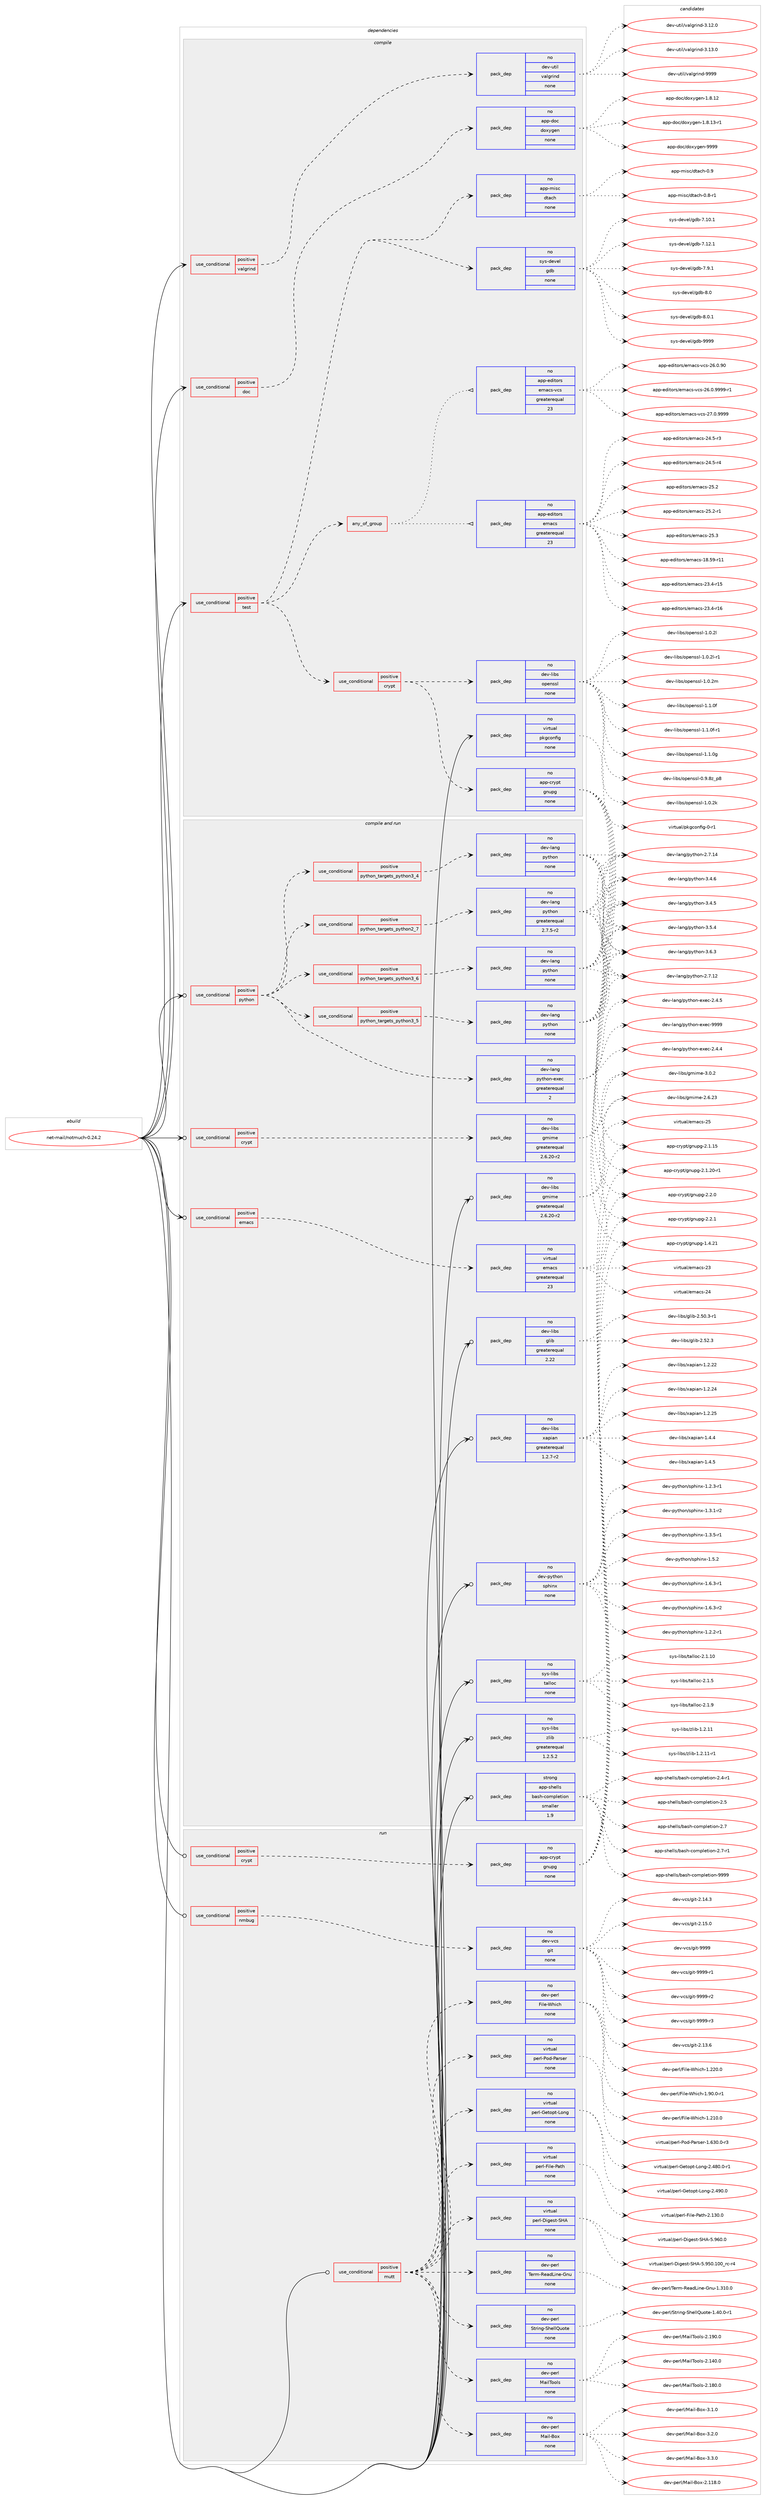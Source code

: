 digraph prolog {

# *************
# Graph options
# *************

newrank=true;
concentrate=true;
compound=true;
graph [rankdir=LR,fontname=Helvetica,fontsize=10,ranksep=1.5];#, ranksep=2.5, nodesep=0.2];
edge  [arrowhead=vee];
node  [fontname=Helvetica,fontsize=10];

# **********
# The ebuild
# **********

subgraph cluster_leftcol {
color=gray;
rank=same;
label=<<i>ebuild</i>>;
id [label="net-mail/notmuch-0.24.2", color=red, width=4, href="../net-mail/notmuch-0.24.2.svg"];
}

# ****************
# The dependencies
# ****************

subgraph cluster_midcol {
color=gray;
label=<<i>dependencies</i>>;
subgraph cluster_compile {
fillcolor="#eeeeee";
style=filled;
label=<<i>compile</i>>;
subgraph cond104519 {
dependency422125 [label=<<TABLE BORDER="0" CELLBORDER="1" CELLSPACING="0" CELLPADDING="4"><TR><TD ROWSPAN="3" CELLPADDING="10">use_conditional</TD></TR><TR><TD>positive</TD></TR><TR><TD>doc</TD></TR></TABLE>>, shape=none, color=red];
subgraph pack310489 {
dependency422126 [label=<<TABLE BORDER="0" CELLBORDER="1" CELLSPACING="0" CELLPADDING="4" WIDTH="220"><TR><TD ROWSPAN="6" CELLPADDING="30">pack_dep</TD></TR><TR><TD WIDTH="110">no</TD></TR><TR><TD>app-doc</TD></TR><TR><TD>doxygen</TD></TR><TR><TD>none</TD></TR><TR><TD></TD></TR></TABLE>>, shape=none, color=blue];
}
dependency422125:e -> dependency422126:w [weight=20,style="dashed",arrowhead="vee"];
}
id:e -> dependency422125:w [weight=20,style="solid",arrowhead="vee"];
subgraph cond104520 {
dependency422127 [label=<<TABLE BORDER="0" CELLBORDER="1" CELLSPACING="0" CELLPADDING="4"><TR><TD ROWSPAN="3" CELLPADDING="10">use_conditional</TD></TR><TR><TD>positive</TD></TR><TR><TD>test</TD></TR></TABLE>>, shape=none, color=red];
subgraph pack310490 {
dependency422128 [label=<<TABLE BORDER="0" CELLBORDER="1" CELLSPACING="0" CELLPADDING="4" WIDTH="220"><TR><TD ROWSPAN="6" CELLPADDING="30">pack_dep</TD></TR><TR><TD WIDTH="110">no</TD></TR><TR><TD>app-misc</TD></TR><TR><TD>dtach</TD></TR><TR><TD>none</TD></TR><TR><TD></TD></TR></TABLE>>, shape=none, color=blue];
}
dependency422127:e -> dependency422128:w [weight=20,style="dashed",arrowhead="vee"];
subgraph any6925 {
dependency422129 [label=<<TABLE BORDER="0" CELLBORDER="1" CELLSPACING="0" CELLPADDING="4"><TR><TD CELLPADDING="10">any_of_group</TD></TR></TABLE>>, shape=none, color=red];subgraph pack310491 {
dependency422130 [label=<<TABLE BORDER="0" CELLBORDER="1" CELLSPACING="0" CELLPADDING="4" WIDTH="220"><TR><TD ROWSPAN="6" CELLPADDING="30">pack_dep</TD></TR><TR><TD WIDTH="110">no</TD></TR><TR><TD>app-editors</TD></TR><TR><TD>emacs</TD></TR><TR><TD>greaterequal</TD></TR><TR><TD>23</TD></TR></TABLE>>, shape=none, color=blue];
}
dependency422129:e -> dependency422130:w [weight=20,style="dotted",arrowhead="oinv"];
subgraph pack310492 {
dependency422131 [label=<<TABLE BORDER="0" CELLBORDER="1" CELLSPACING="0" CELLPADDING="4" WIDTH="220"><TR><TD ROWSPAN="6" CELLPADDING="30">pack_dep</TD></TR><TR><TD WIDTH="110">no</TD></TR><TR><TD>app-editors</TD></TR><TR><TD>emacs-vcs</TD></TR><TR><TD>greaterequal</TD></TR><TR><TD>23</TD></TR></TABLE>>, shape=none, color=blue];
}
dependency422129:e -> dependency422131:w [weight=20,style="dotted",arrowhead="oinv"];
}
dependency422127:e -> dependency422129:w [weight=20,style="dashed",arrowhead="vee"];
subgraph pack310493 {
dependency422132 [label=<<TABLE BORDER="0" CELLBORDER="1" CELLSPACING="0" CELLPADDING="4" WIDTH="220"><TR><TD ROWSPAN="6" CELLPADDING="30">pack_dep</TD></TR><TR><TD WIDTH="110">no</TD></TR><TR><TD>sys-devel</TD></TR><TR><TD>gdb</TD></TR><TR><TD>none</TD></TR><TR><TD></TD></TR></TABLE>>, shape=none, color=blue];
}
dependency422127:e -> dependency422132:w [weight=20,style="dashed",arrowhead="vee"];
subgraph cond104521 {
dependency422133 [label=<<TABLE BORDER="0" CELLBORDER="1" CELLSPACING="0" CELLPADDING="4"><TR><TD ROWSPAN="3" CELLPADDING="10">use_conditional</TD></TR><TR><TD>positive</TD></TR><TR><TD>crypt</TD></TR></TABLE>>, shape=none, color=red];
subgraph pack310494 {
dependency422134 [label=<<TABLE BORDER="0" CELLBORDER="1" CELLSPACING="0" CELLPADDING="4" WIDTH="220"><TR><TD ROWSPAN="6" CELLPADDING="30">pack_dep</TD></TR><TR><TD WIDTH="110">no</TD></TR><TR><TD>app-crypt</TD></TR><TR><TD>gnupg</TD></TR><TR><TD>none</TD></TR><TR><TD></TD></TR></TABLE>>, shape=none, color=blue];
}
dependency422133:e -> dependency422134:w [weight=20,style="dashed",arrowhead="vee"];
subgraph pack310495 {
dependency422135 [label=<<TABLE BORDER="0" CELLBORDER="1" CELLSPACING="0" CELLPADDING="4" WIDTH="220"><TR><TD ROWSPAN="6" CELLPADDING="30">pack_dep</TD></TR><TR><TD WIDTH="110">no</TD></TR><TR><TD>dev-libs</TD></TR><TR><TD>openssl</TD></TR><TR><TD>none</TD></TR><TR><TD></TD></TR></TABLE>>, shape=none, color=blue];
}
dependency422133:e -> dependency422135:w [weight=20,style="dashed",arrowhead="vee"];
}
dependency422127:e -> dependency422133:w [weight=20,style="dashed",arrowhead="vee"];
}
id:e -> dependency422127:w [weight=20,style="solid",arrowhead="vee"];
subgraph cond104522 {
dependency422136 [label=<<TABLE BORDER="0" CELLBORDER="1" CELLSPACING="0" CELLPADDING="4"><TR><TD ROWSPAN="3" CELLPADDING="10">use_conditional</TD></TR><TR><TD>positive</TD></TR><TR><TD>valgrind</TD></TR></TABLE>>, shape=none, color=red];
subgraph pack310496 {
dependency422137 [label=<<TABLE BORDER="0" CELLBORDER="1" CELLSPACING="0" CELLPADDING="4" WIDTH="220"><TR><TD ROWSPAN="6" CELLPADDING="30">pack_dep</TD></TR><TR><TD WIDTH="110">no</TD></TR><TR><TD>dev-util</TD></TR><TR><TD>valgrind</TD></TR><TR><TD>none</TD></TR><TR><TD></TD></TR></TABLE>>, shape=none, color=blue];
}
dependency422136:e -> dependency422137:w [weight=20,style="dashed",arrowhead="vee"];
}
id:e -> dependency422136:w [weight=20,style="solid",arrowhead="vee"];
subgraph pack310497 {
dependency422138 [label=<<TABLE BORDER="0" CELLBORDER="1" CELLSPACING="0" CELLPADDING="4" WIDTH="220"><TR><TD ROWSPAN="6" CELLPADDING="30">pack_dep</TD></TR><TR><TD WIDTH="110">no</TD></TR><TR><TD>virtual</TD></TR><TR><TD>pkgconfig</TD></TR><TR><TD>none</TD></TR><TR><TD></TD></TR></TABLE>>, shape=none, color=blue];
}
id:e -> dependency422138:w [weight=20,style="solid",arrowhead="vee"];
}
subgraph cluster_compileandrun {
fillcolor="#eeeeee";
style=filled;
label=<<i>compile and run</i>>;
subgraph cond104523 {
dependency422139 [label=<<TABLE BORDER="0" CELLBORDER="1" CELLSPACING="0" CELLPADDING="4"><TR><TD ROWSPAN="3" CELLPADDING="10">use_conditional</TD></TR><TR><TD>positive</TD></TR><TR><TD>crypt</TD></TR></TABLE>>, shape=none, color=red];
subgraph pack310498 {
dependency422140 [label=<<TABLE BORDER="0" CELLBORDER="1" CELLSPACING="0" CELLPADDING="4" WIDTH="220"><TR><TD ROWSPAN="6" CELLPADDING="30">pack_dep</TD></TR><TR><TD WIDTH="110">no</TD></TR><TR><TD>dev-libs</TD></TR><TR><TD>gmime</TD></TR><TR><TD>greaterequal</TD></TR><TR><TD>2.6.20-r2</TD></TR></TABLE>>, shape=none, color=blue];
}
dependency422139:e -> dependency422140:w [weight=20,style="dashed",arrowhead="vee"];
}
id:e -> dependency422139:w [weight=20,style="solid",arrowhead="odotvee"];
subgraph cond104524 {
dependency422141 [label=<<TABLE BORDER="0" CELLBORDER="1" CELLSPACING="0" CELLPADDING="4"><TR><TD ROWSPAN="3" CELLPADDING="10">use_conditional</TD></TR><TR><TD>positive</TD></TR><TR><TD>emacs</TD></TR></TABLE>>, shape=none, color=red];
subgraph pack310499 {
dependency422142 [label=<<TABLE BORDER="0" CELLBORDER="1" CELLSPACING="0" CELLPADDING="4" WIDTH="220"><TR><TD ROWSPAN="6" CELLPADDING="30">pack_dep</TD></TR><TR><TD WIDTH="110">no</TD></TR><TR><TD>virtual</TD></TR><TR><TD>emacs</TD></TR><TR><TD>greaterequal</TD></TR><TR><TD>23</TD></TR></TABLE>>, shape=none, color=blue];
}
dependency422141:e -> dependency422142:w [weight=20,style="dashed",arrowhead="vee"];
}
id:e -> dependency422141:w [weight=20,style="solid",arrowhead="odotvee"];
subgraph cond104525 {
dependency422143 [label=<<TABLE BORDER="0" CELLBORDER="1" CELLSPACING="0" CELLPADDING="4"><TR><TD ROWSPAN="3" CELLPADDING="10">use_conditional</TD></TR><TR><TD>positive</TD></TR><TR><TD>python</TD></TR></TABLE>>, shape=none, color=red];
subgraph cond104526 {
dependency422144 [label=<<TABLE BORDER="0" CELLBORDER="1" CELLSPACING="0" CELLPADDING="4"><TR><TD ROWSPAN="3" CELLPADDING="10">use_conditional</TD></TR><TR><TD>positive</TD></TR><TR><TD>python_targets_python2_7</TD></TR></TABLE>>, shape=none, color=red];
subgraph pack310500 {
dependency422145 [label=<<TABLE BORDER="0" CELLBORDER="1" CELLSPACING="0" CELLPADDING="4" WIDTH="220"><TR><TD ROWSPAN="6" CELLPADDING="30">pack_dep</TD></TR><TR><TD WIDTH="110">no</TD></TR><TR><TD>dev-lang</TD></TR><TR><TD>python</TD></TR><TR><TD>greaterequal</TD></TR><TR><TD>2.7.5-r2</TD></TR></TABLE>>, shape=none, color=blue];
}
dependency422144:e -> dependency422145:w [weight=20,style="dashed",arrowhead="vee"];
}
dependency422143:e -> dependency422144:w [weight=20,style="dashed",arrowhead="vee"];
subgraph cond104527 {
dependency422146 [label=<<TABLE BORDER="0" CELLBORDER="1" CELLSPACING="0" CELLPADDING="4"><TR><TD ROWSPAN="3" CELLPADDING="10">use_conditional</TD></TR><TR><TD>positive</TD></TR><TR><TD>python_targets_python3_4</TD></TR></TABLE>>, shape=none, color=red];
subgraph pack310501 {
dependency422147 [label=<<TABLE BORDER="0" CELLBORDER="1" CELLSPACING="0" CELLPADDING="4" WIDTH="220"><TR><TD ROWSPAN="6" CELLPADDING="30">pack_dep</TD></TR><TR><TD WIDTH="110">no</TD></TR><TR><TD>dev-lang</TD></TR><TR><TD>python</TD></TR><TR><TD>none</TD></TR><TR><TD></TD></TR></TABLE>>, shape=none, color=blue];
}
dependency422146:e -> dependency422147:w [weight=20,style="dashed",arrowhead="vee"];
}
dependency422143:e -> dependency422146:w [weight=20,style="dashed",arrowhead="vee"];
subgraph cond104528 {
dependency422148 [label=<<TABLE BORDER="0" CELLBORDER="1" CELLSPACING="0" CELLPADDING="4"><TR><TD ROWSPAN="3" CELLPADDING="10">use_conditional</TD></TR><TR><TD>positive</TD></TR><TR><TD>python_targets_python3_5</TD></TR></TABLE>>, shape=none, color=red];
subgraph pack310502 {
dependency422149 [label=<<TABLE BORDER="0" CELLBORDER="1" CELLSPACING="0" CELLPADDING="4" WIDTH="220"><TR><TD ROWSPAN="6" CELLPADDING="30">pack_dep</TD></TR><TR><TD WIDTH="110">no</TD></TR><TR><TD>dev-lang</TD></TR><TR><TD>python</TD></TR><TR><TD>none</TD></TR><TR><TD></TD></TR></TABLE>>, shape=none, color=blue];
}
dependency422148:e -> dependency422149:w [weight=20,style="dashed",arrowhead="vee"];
}
dependency422143:e -> dependency422148:w [weight=20,style="dashed",arrowhead="vee"];
subgraph cond104529 {
dependency422150 [label=<<TABLE BORDER="0" CELLBORDER="1" CELLSPACING="0" CELLPADDING="4"><TR><TD ROWSPAN="3" CELLPADDING="10">use_conditional</TD></TR><TR><TD>positive</TD></TR><TR><TD>python_targets_python3_6</TD></TR></TABLE>>, shape=none, color=red];
subgraph pack310503 {
dependency422151 [label=<<TABLE BORDER="0" CELLBORDER="1" CELLSPACING="0" CELLPADDING="4" WIDTH="220"><TR><TD ROWSPAN="6" CELLPADDING="30">pack_dep</TD></TR><TR><TD WIDTH="110">no</TD></TR><TR><TD>dev-lang</TD></TR><TR><TD>python</TD></TR><TR><TD>none</TD></TR><TR><TD></TD></TR></TABLE>>, shape=none, color=blue];
}
dependency422150:e -> dependency422151:w [weight=20,style="dashed",arrowhead="vee"];
}
dependency422143:e -> dependency422150:w [weight=20,style="dashed",arrowhead="vee"];
subgraph pack310504 {
dependency422152 [label=<<TABLE BORDER="0" CELLBORDER="1" CELLSPACING="0" CELLPADDING="4" WIDTH="220"><TR><TD ROWSPAN="6" CELLPADDING="30">pack_dep</TD></TR><TR><TD WIDTH="110">no</TD></TR><TR><TD>dev-lang</TD></TR><TR><TD>python-exec</TD></TR><TR><TD>greaterequal</TD></TR><TR><TD>2</TD></TR></TABLE>>, shape=none, color=blue];
}
dependency422143:e -> dependency422152:w [weight=20,style="dashed",arrowhead="vee"];
}
id:e -> dependency422143:w [weight=20,style="solid",arrowhead="odotvee"];
subgraph pack310505 {
dependency422153 [label=<<TABLE BORDER="0" CELLBORDER="1" CELLSPACING="0" CELLPADDING="4" WIDTH="220"><TR><TD ROWSPAN="6" CELLPADDING="30">pack_dep</TD></TR><TR><TD WIDTH="110">no</TD></TR><TR><TD>dev-libs</TD></TR><TR><TD>glib</TD></TR><TR><TD>greaterequal</TD></TR><TR><TD>2.22</TD></TR></TABLE>>, shape=none, color=blue];
}
id:e -> dependency422153:w [weight=20,style="solid",arrowhead="odotvee"];
subgraph pack310506 {
dependency422154 [label=<<TABLE BORDER="0" CELLBORDER="1" CELLSPACING="0" CELLPADDING="4" WIDTH="220"><TR><TD ROWSPAN="6" CELLPADDING="30">pack_dep</TD></TR><TR><TD WIDTH="110">no</TD></TR><TR><TD>dev-libs</TD></TR><TR><TD>gmime</TD></TR><TR><TD>greaterequal</TD></TR><TR><TD>2.6.20-r2</TD></TR></TABLE>>, shape=none, color=blue];
}
id:e -> dependency422154:w [weight=20,style="solid",arrowhead="odotvee"];
subgraph pack310507 {
dependency422155 [label=<<TABLE BORDER="0" CELLBORDER="1" CELLSPACING="0" CELLPADDING="4" WIDTH="220"><TR><TD ROWSPAN="6" CELLPADDING="30">pack_dep</TD></TR><TR><TD WIDTH="110">no</TD></TR><TR><TD>dev-libs</TD></TR><TR><TD>xapian</TD></TR><TR><TD>greaterequal</TD></TR><TR><TD>1.2.7-r2</TD></TR></TABLE>>, shape=none, color=blue];
}
id:e -> dependency422155:w [weight=20,style="solid",arrowhead="odotvee"];
subgraph pack310508 {
dependency422156 [label=<<TABLE BORDER="0" CELLBORDER="1" CELLSPACING="0" CELLPADDING="4" WIDTH="220"><TR><TD ROWSPAN="6" CELLPADDING="30">pack_dep</TD></TR><TR><TD WIDTH="110">no</TD></TR><TR><TD>dev-python</TD></TR><TR><TD>sphinx</TD></TR><TR><TD>none</TD></TR><TR><TD></TD></TR></TABLE>>, shape=none, color=blue];
}
id:e -> dependency422156:w [weight=20,style="solid",arrowhead="odotvee"];
subgraph pack310509 {
dependency422157 [label=<<TABLE BORDER="0" CELLBORDER="1" CELLSPACING="0" CELLPADDING="4" WIDTH="220"><TR><TD ROWSPAN="6" CELLPADDING="30">pack_dep</TD></TR><TR><TD WIDTH="110">no</TD></TR><TR><TD>sys-libs</TD></TR><TR><TD>talloc</TD></TR><TR><TD>none</TD></TR><TR><TD></TD></TR></TABLE>>, shape=none, color=blue];
}
id:e -> dependency422157:w [weight=20,style="solid",arrowhead="odotvee"];
subgraph pack310510 {
dependency422158 [label=<<TABLE BORDER="0" CELLBORDER="1" CELLSPACING="0" CELLPADDING="4" WIDTH="220"><TR><TD ROWSPAN="6" CELLPADDING="30">pack_dep</TD></TR><TR><TD WIDTH="110">no</TD></TR><TR><TD>sys-libs</TD></TR><TR><TD>zlib</TD></TR><TR><TD>greaterequal</TD></TR><TR><TD>1.2.5.2</TD></TR></TABLE>>, shape=none, color=blue];
}
id:e -> dependency422158:w [weight=20,style="solid",arrowhead="odotvee"];
subgraph pack310511 {
dependency422159 [label=<<TABLE BORDER="0" CELLBORDER="1" CELLSPACING="0" CELLPADDING="4" WIDTH="220"><TR><TD ROWSPAN="6" CELLPADDING="30">pack_dep</TD></TR><TR><TD WIDTH="110">strong</TD></TR><TR><TD>app-shells</TD></TR><TR><TD>bash-completion</TD></TR><TR><TD>smaller</TD></TR><TR><TD>1.9</TD></TR></TABLE>>, shape=none, color=blue];
}
id:e -> dependency422159:w [weight=20,style="solid",arrowhead="odotvee"];
}
subgraph cluster_run {
fillcolor="#eeeeee";
style=filled;
label=<<i>run</i>>;
subgraph cond104530 {
dependency422160 [label=<<TABLE BORDER="0" CELLBORDER="1" CELLSPACING="0" CELLPADDING="4"><TR><TD ROWSPAN="3" CELLPADDING="10">use_conditional</TD></TR><TR><TD>positive</TD></TR><TR><TD>crypt</TD></TR></TABLE>>, shape=none, color=red];
subgraph pack310512 {
dependency422161 [label=<<TABLE BORDER="0" CELLBORDER="1" CELLSPACING="0" CELLPADDING="4" WIDTH="220"><TR><TD ROWSPAN="6" CELLPADDING="30">pack_dep</TD></TR><TR><TD WIDTH="110">no</TD></TR><TR><TD>app-crypt</TD></TR><TR><TD>gnupg</TD></TR><TR><TD>none</TD></TR><TR><TD></TD></TR></TABLE>>, shape=none, color=blue];
}
dependency422160:e -> dependency422161:w [weight=20,style="dashed",arrowhead="vee"];
}
id:e -> dependency422160:w [weight=20,style="solid",arrowhead="odot"];
subgraph cond104531 {
dependency422162 [label=<<TABLE BORDER="0" CELLBORDER="1" CELLSPACING="0" CELLPADDING="4"><TR><TD ROWSPAN="3" CELLPADDING="10">use_conditional</TD></TR><TR><TD>positive</TD></TR><TR><TD>mutt</TD></TR></TABLE>>, shape=none, color=red];
subgraph pack310513 {
dependency422163 [label=<<TABLE BORDER="0" CELLBORDER="1" CELLSPACING="0" CELLPADDING="4" WIDTH="220"><TR><TD ROWSPAN="6" CELLPADDING="30">pack_dep</TD></TR><TR><TD WIDTH="110">no</TD></TR><TR><TD>dev-perl</TD></TR><TR><TD>File-Which</TD></TR><TR><TD>none</TD></TR><TR><TD></TD></TR></TABLE>>, shape=none, color=blue];
}
dependency422162:e -> dependency422163:w [weight=20,style="dashed",arrowhead="vee"];
subgraph pack310514 {
dependency422164 [label=<<TABLE BORDER="0" CELLBORDER="1" CELLSPACING="0" CELLPADDING="4" WIDTH="220"><TR><TD ROWSPAN="6" CELLPADDING="30">pack_dep</TD></TR><TR><TD WIDTH="110">no</TD></TR><TR><TD>dev-perl</TD></TR><TR><TD>Mail-Box</TD></TR><TR><TD>none</TD></TR><TR><TD></TD></TR></TABLE>>, shape=none, color=blue];
}
dependency422162:e -> dependency422164:w [weight=20,style="dashed",arrowhead="vee"];
subgraph pack310515 {
dependency422165 [label=<<TABLE BORDER="0" CELLBORDER="1" CELLSPACING="0" CELLPADDING="4" WIDTH="220"><TR><TD ROWSPAN="6" CELLPADDING="30">pack_dep</TD></TR><TR><TD WIDTH="110">no</TD></TR><TR><TD>dev-perl</TD></TR><TR><TD>MailTools</TD></TR><TR><TD>none</TD></TR><TR><TD></TD></TR></TABLE>>, shape=none, color=blue];
}
dependency422162:e -> dependency422165:w [weight=20,style="dashed",arrowhead="vee"];
subgraph pack310516 {
dependency422166 [label=<<TABLE BORDER="0" CELLBORDER="1" CELLSPACING="0" CELLPADDING="4" WIDTH="220"><TR><TD ROWSPAN="6" CELLPADDING="30">pack_dep</TD></TR><TR><TD WIDTH="110">no</TD></TR><TR><TD>dev-perl</TD></TR><TR><TD>String-ShellQuote</TD></TR><TR><TD>none</TD></TR><TR><TD></TD></TR></TABLE>>, shape=none, color=blue];
}
dependency422162:e -> dependency422166:w [weight=20,style="dashed",arrowhead="vee"];
subgraph pack310517 {
dependency422167 [label=<<TABLE BORDER="0" CELLBORDER="1" CELLSPACING="0" CELLPADDING="4" WIDTH="220"><TR><TD ROWSPAN="6" CELLPADDING="30">pack_dep</TD></TR><TR><TD WIDTH="110">no</TD></TR><TR><TD>dev-perl</TD></TR><TR><TD>Term-ReadLine-Gnu</TD></TR><TR><TD>none</TD></TR><TR><TD></TD></TR></TABLE>>, shape=none, color=blue];
}
dependency422162:e -> dependency422167:w [weight=20,style="dashed",arrowhead="vee"];
subgraph pack310518 {
dependency422168 [label=<<TABLE BORDER="0" CELLBORDER="1" CELLSPACING="0" CELLPADDING="4" WIDTH="220"><TR><TD ROWSPAN="6" CELLPADDING="30">pack_dep</TD></TR><TR><TD WIDTH="110">no</TD></TR><TR><TD>virtual</TD></TR><TR><TD>perl-Digest-SHA</TD></TR><TR><TD>none</TD></TR><TR><TD></TD></TR></TABLE>>, shape=none, color=blue];
}
dependency422162:e -> dependency422168:w [weight=20,style="dashed",arrowhead="vee"];
subgraph pack310519 {
dependency422169 [label=<<TABLE BORDER="0" CELLBORDER="1" CELLSPACING="0" CELLPADDING="4" WIDTH="220"><TR><TD ROWSPAN="6" CELLPADDING="30">pack_dep</TD></TR><TR><TD WIDTH="110">no</TD></TR><TR><TD>virtual</TD></TR><TR><TD>perl-File-Path</TD></TR><TR><TD>none</TD></TR><TR><TD></TD></TR></TABLE>>, shape=none, color=blue];
}
dependency422162:e -> dependency422169:w [weight=20,style="dashed",arrowhead="vee"];
subgraph pack310520 {
dependency422170 [label=<<TABLE BORDER="0" CELLBORDER="1" CELLSPACING="0" CELLPADDING="4" WIDTH="220"><TR><TD ROWSPAN="6" CELLPADDING="30">pack_dep</TD></TR><TR><TD WIDTH="110">no</TD></TR><TR><TD>virtual</TD></TR><TR><TD>perl-Getopt-Long</TD></TR><TR><TD>none</TD></TR><TR><TD></TD></TR></TABLE>>, shape=none, color=blue];
}
dependency422162:e -> dependency422170:w [weight=20,style="dashed",arrowhead="vee"];
subgraph pack310521 {
dependency422171 [label=<<TABLE BORDER="0" CELLBORDER="1" CELLSPACING="0" CELLPADDING="4" WIDTH="220"><TR><TD ROWSPAN="6" CELLPADDING="30">pack_dep</TD></TR><TR><TD WIDTH="110">no</TD></TR><TR><TD>virtual</TD></TR><TR><TD>perl-Pod-Parser</TD></TR><TR><TD>none</TD></TR><TR><TD></TD></TR></TABLE>>, shape=none, color=blue];
}
dependency422162:e -> dependency422171:w [weight=20,style="dashed",arrowhead="vee"];
}
id:e -> dependency422162:w [weight=20,style="solid",arrowhead="odot"];
subgraph cond104532 {
dependency422172 [label=<<TABLE BORDER="0" CELLBORDER="1" CELLSPACING="0" CELLPADDING="4"><TR><TD ROWSPAN="3" CELLPADDING="10">use_conditional</TD></TR><TR><TD>positive</TD></TR><TR><TD>nmbug</TD></TR></TABLE>>, shape=none, color=red];
subgraph pack310522 {
dependency422173 [label=<<TABLE BORDER="0" CELLBORDER="1" CELLSPACING="0" CELLPADDING="4" WIDTH="220"><TR><TD ROWSPAN="6" CELLPADDING="30">pack_dep</TD></TR><TR><TD WIDTH="110">no</TD></TR><TR><TD>dev-vcs</TD></TR><TR><TD>git</TD></TR><TR><TD>none</TD></TR><TR><TD></TD></TR></TABLE>>, shape=none, color=blue];
}
dependency422172:e -> dependency422173:w [weight=20,style="dashed",arrowhead="vee"];
}
id:e -> dependency422172:w [weight=20,style="solid",arrowhead="odot"];
}
}

# **************
# The candidates
# **************

subgraph cluster_choices {
rank=same;
color=gray;
label=<<i>candidates</i>>;

subgraph choice310489 {
color=black;
nodesep=1;
choice9711211245100111994710011112012110310111045494656464950 [label="app-doc/doxygen-1.8.12", color=red, width=4,href="../app-doc/doxygen-1.8.12.svg"];
choice97112112451001119947100111120121103101110454946564649514511449 [label="app-doc/doxygen-1.8.13-r1", color=red, width=4,href="../app-doc/doxygen-1.8.13-r1.svg"];
choice971121124510011199471001111201211031011104557575757 [label="app-doc/doxygen-9999", color=red, width=4,href="../app-doc/doxygen-9999.svg"];
dependency422126:e -> choice9711211245100111994710011112012110310111045494656464950:w [style=dotted,weight="100"];
dependency422126:e -> choice97112112451001119947100111120121103101110454946564649514511449:w [style=dotted,weight="100"];
dependency422126:e -> choice971121124510011199471001111201211031011104557575757:w [style=dotted,weight="100"];
}
subgraph choice310490 {
color=black;
nodesep=1;
choice971121124510910511599471001169799104454846564511449 [label="app-misc/dtach-0.8-r1", color=red, width=4,href="../app-misc/dtach-0.8-r1.svg"];
choice97112112451091051159947100116979910445484657 [label="app-misc/dtach-0.9", color=red, width=4,href="../app-misc/dtach-0.9.svg"];
dependency422128:e -> choice971121124510910511599471001169799104454846564511449:w [style=dotted,weight="100"];
dependency422128:e -> choice97112112451091051159947100116979910445484657:w [style=dotted,weight="100"];
}
subgraph choice310491 {
color=black;
nodesep=1;
choice9711211245101100105116111114115471011099799115454956465357451144949 [label="app-editors/emacs-18.59-r11", color=red, width=4,href="../app-editors/emacs-18.59-r11.svg"];
choice97112112451011001051161111141154710110997991154550514652451144953 [label="app-editors/emacs-23.4-r15", color=red, width=4,href="../app-editors/emacs-23.4-r15.svg"];
choice97112112451011001051161111141154710110997991154550514652451144954 [label="app-editors/emacs-23.4-r16", color=red, width=4,href="../app-editors/emacs-23.4-r16.svg"];
choice971121124510110010511611111411547101109979911545505246534511451 [label="app-editors/emacs-24.5-r3", color=red, width=4,href="../app-editors/emacs-24.5-r3.svg"];
choice971121124510110010511611111411547101109979911545505246534511452 [label="app-editors/emacs-24.5-r4", color=red, width=4,href="../app-editors/emacs-24.5-r4.svg"];
choice97112112451011001051161111141154710110997991154550534650 [label="app-editors/emacs-25.2", color=red, width=4,href="../app-editors/emacs-25.2.svg"];
choice971121124510110010511611111411547101109979911545505346504511449 [label="app-editors/emacs-25.2-r1", color=red, width=4,href="../app-editors/emacs-25.2-r1.svg"];
choice97112112451011001051161111141154710110997991154550534651 [label="app-editors/emacs-25.3", color=red, width=4,href="../app-editors/emacs-25.3.svg"];
dependency422130:e -> choice9711211245101100105116111114115471011099799115454956465357451144949:w [style=dotted,weight="100"];
dependency422130:e -> choice97112112451011001051161111141154710110997991154550514652451144953:w [style=dotted,weight="100"];
dependency422130:e -> choice97112112451011001051161111141154710110997991154550514652451144954:w [style=dotted,weight="100"];
dependency422130:e -> choice971121124510110010511611111411547101109979911545505246534511451:w [style=dotted,weight="100"];
dependency422130:e -> choice971121124510110010511611111411547101109979911545505246534511452:w [style=dotted,weight="100"];
dependency422130:e -> choice97112112451011001051161111141154710110997991154550534650:w [style=dotted,weight="100"];
dependency422130:e -> choice971121124510110010511611111411547101109979911545505346504511449:w [style=dotted,weight="100"];
dependency422130:e -> choice97112112451011001051161111141154710110997991154550534651:w [style=dotted,weight="100"];
}
subgraph choice310492 {
color=black;
nodesep=1;
choice971121124510110010511611111411547101109979911545118991154550544648465748 [label="app-editors/emacs-vcs-26.0.90", color=red, width=4,href="../app-editors/emacs-vcs-26.0.90.svg"];
choice97112112451011001051161111141154710110997991154511899115455054464846575757574511449 [label="app-editors/emacs-vcs-26.0.9999-r1", color=red, width=4,href="../app-editors/emacs-vcs-26.0.9999-r1.svg"];
choice9711211245101100105116111114115471011099799115451189911545505546484657575757 [label="app-editors/emacs-vcs-27.0.9999", color=red, width=4,href="../app-editors/emacs-vcs-27.0.9999.svg"];
dependency422131:e -> choice971121124510110010511611111411547101109979911545118991154550544648465748:w [style=dotted,weight="100"];
dependency422131:e -> choice97112112451011001051161111141154710110997991154511899115455054464846575757574511449:w [style=dotted,weight="100"];
dependency422131:e -> choice9711211245101100105116111114115471011099799115451189911545505546484657575757:w [style=dotted,weight="100"];
}
subgraph choice310493 {
color=black;
nodesep=1;
choice11512111545100101118101108471031009845554649484649 [label="sys-devel/gdb-7.10.1", color=red, width=4,href="../sys-devel/gdb-7.10.1.svg"];
choice11512111545100101118101108471031009845554649504649 [label="sys-devel/gdb-7.12.1", color=red, width=4,href="../sys-devel/gdb-7.12.1.svg"];
choice115121115451001011181011084710310098455546574649 [label="sys-devel/gdb-7.9.1", color=red, width=4,href="../sys-devel/gdb-7.9.1.svg"];
choice11512111545100101118101108471031009845564648 [label="sys-devel/gdb-8.0", color=red, width=4,href="../sys-devel/gdb-8.0.svg"];
choice115121115451001011181011084710310098455646484649 [label="sys-devel/gdb-8.0.1", color=red, width=4,href="../sys-devel/gdb-8.0.1.svg"];
choice1151211154510010111810110847103100984557575757 [label="sys-devel/gdb-9999", color=red, width=4,href="../sys-devel/gdb-9999.svg"];
dependency422132:e -> choice11512111545100101118101108471031009845554649484649:w [style=dotted,weight="100"];
dependency422132:e -> choice11512111545100101118101108471031009845554649504649:w [style=dotted,weight="100"];
dependency422132:e -> choice115121115451001011181011084710310098455546574649:w [style=dotted,weight="100"];
dependency422132:e -> choice11512111545100101118101108471031009845564648:w [style=dotted,weight="100"];
dependency422132:e -> choice115121115451001011181011084710310098455646484649:w [style=dotted,weight="100"];
dependency422132:e -> choice1151211154510010111810110847103100984557575757:w [style=dotted,weight="100"];
}
subgraph choice310494 {
color=black;
nodesep=1;
choice9711211245991141211121164710311011711210345494652465049 [label="app-crypt/gnupg-1.4.21", color=red, width=4,href="../app-crypt/gnupg-1.4.21.svg"];
choice9711211245991141211121164710311011711210345504649464953 [label="app-crypt/gnupg-2.1.15", color=red, width=4,href="../app-crypt/gnupg-2.1.15.svg"];
choice97112112459911412111211647103110117112103455046494650484511449 [label="app-crypt/gnupg-2.1.20-r1", color=red, width=4,href="../app-crypt/gnupg-2.1.20-r1.svg"];
choice97112112459911412111211647103110117112103455046504648 [label="app-crypt/gnupg-2.2.0", color=red, width=4,href="../app-crypt/gnupg-2.2.0.svg"];
choice97112112459911412111211647103110117112103455046504649 [label="app-crypt/gnupg-2.2.1", color=red, width=4,href="../app-crypt/gnupg-2.2.1.svg"];
dependency422134:e -> choice9711211245991141211121164710311011711210345494652465049:w [style=dotted,weight="100"];
dependency422134:e -> choice9711211245991141211121164710311011711210345504649464953:w [style=dotted,weight="100"];
dependency422134:e -> choice97112112459911412111211647103110117112103455046494650484511449:w [style=dotted,weight="100"];
dependency422134:e -> choice97112112459911412111211647103110117112103455046504648:w [style=dotted,weight="100"];
dependency422134:e -> choice97112112459911412111211647103110117112103455046504649:w [style=dotted,weight="100"];
}
subgraph choice310495 {
color=black;
nodesep=1;
choice1001011184510810598115471111121011101151151084548465746561229511256 [label="dev-libs/openssl-0.9.8z_p8", color=red, width=4,href="../dev-libs/openssl-0.9.8z_p8.svg"];
choice100101118451081059811547111112101110115115108454946484650107 [label="dev-libs/openssl-1.0.2k", color=red, width=4,href="../dev-libs/openssl-1.0.2k.svg"];
choice100101118451081059811547111112101110115115108454946484650108 [label="dev-libs/openssl-1.0.2l", color=red, width=4,href="../dev-libs/openssl-1.0.2l.svg"];
choice1001011184510810598115471111121011101151151084549464846501084511449 [label="dev-libs/openssl-1.0.2l-r1", color=red, width=4,href="../dev-libs/openssl-1.0.2l-r1.svg"];
choice100101118451081059811547111112101110115115108454946484650109 [label="dev-libs/openssl-1.0.2m", color=red, width=4,href="../dev-libs/openssl-1.0.2m.svg"];
choice100101118451081059811547111112101110115115108454946494648102 [label="dev-libs/openssl-1.1.0f", color=red, width=4,href="../dev-libs/openssl-1.1.0f.svg"];
choice1001011184510810598115471111121011101151151084549464946481024511449 [label="dev-libs/openssl-1.1.0f-r1", color=red, width=4,href="../dev-libs/openssl-1.1.0f-r1.svg"];
choice100101118451081059811547111112101110115115108454946494648103 [label="dev-libs/openssl-1.1.0g", color=red, width=4,href="../dev-libs/openssl-1.1.0g.svg"];
dependency422135:e -> choice1001011184510810598115471111121011101151151084548465746561229511256:w [style=dotted,weight="100"];
dependency422135:e -> choice100101118451081059811547111112101110115115108454946484650107:w [style=dotted,weight="100"];
dependency422135:e -> choice100101118451081059811547111112101110115115108454946484650108:w [style=dotted,weight="100"];
dependency422135:e -> choice1001011184510810598115471111121011101151151084549464846501084511449:w [style=dotted,weight="100"];
dependency422135:e -> choice100101118451081059811547111112101110115115108454946484650109:w [style=dotted,weight="100"];
dependency422135:e -> choice100101118451081059811547111112101110115115108454946494648102:w [style=dotted,weight="100"];
dependency422135:e -> choice1001011184510810598115471111121011101151151084549464946481024511449:w [style=dotted,weight="100"];
dependency422135:e -> choice100101118451081059811547111112101110115115108454946494648103:w [style=dotted,weight="100"];
}
subgraph choice310496 {
color=black;
nodesep=1;
choice10010111845117116105108471189710810311410511010045514649504648 [label="dev-util/valgrind-3.12.0", color=red, width=4,href="../dev-util/valgrind-3.12.0.svg"];
choice10010111845117116105108471189710810311410511010045514649514648 [label="dev-util/valgrind-3.13.0", color=red, width=4,href="../dev-util/valgrind-3.13.0.svg"];
choice1001011184511711610510847118971081031141051101004557575757 [label="dev-util/valgrind-9999", color=red, width=4,href="../dev-util/valgrind-9999.svg"];
dependency422137:e -> choice10010111845117116105108471189710810311410511010045514649504648:w [style=dotted,weight="100"];
dependency422137:e -> choice10010111845117116105108471189710810311410511010045514649514648:w [style=dotted,weight="100"];
dependency422137:e -> choice1001011184511711610510847118971081031141051101004557575757:w [style=dotted,weight="100"];
}
subgraph choice310497 {
color=black;
nodesep=1;
choice11810511411611797108471121071039911111010210510345484511449 [label="virtual/pkgconfig-0-r1", color=red, width=4,href="../virtual/pkgconfig-0-r1.svg"];
dependency422138:e -> choice11810511411611797108471121071039911111010210510345484511449:w [style=dotted,weight="100"];
}
subgraph choice310498 {
color=black;
nodesep=1;
choice10010111845108105981154710310910510910145504654465051 [label="dev-libs/gmime-2.6.23", color=red, width=4,href="../dev-libs/gmime-2.6.23.svg"];
choice100101118451081059811547103109105109101455146484650 [label="dev-libs/gmime-3.0.2", color=red, width=4,href="../dev-libs/gmime-3.0.2.svg"];
dependency422140:e -> choice10010111845108105981154710310910510910145504654465051:w [style=dotted,weight="100"];
dependency422140:e -> choice100101118451081059811547103109105109101455146484650:w [style=dotted,weight="100"];
}
subgraph choice310499 {
color=black;
nodesep=1;
choice11810511411611797108471011099799115455051 [label="virtual/emacs-23", color=red, width=4,href="../virtual/emacs-23.svg"];
choice11810511411611797108471011099799115455052 [label="virtual/emacs-24", color=red, width=4,href="../virtual/emacs-24.svg"];
choice11810511411611797108471011099799115455053 [label="virtual/emacs-25", color=red, width=4,href="../virtual/emacs-25.svg"];
dependency422142:e -> choice11810511411611797108471011099799115455051:w [style=dotted,weight="100"];
dependency422142:e -> choice11810511411611797108471011099799115455052:w [style=dotted,weight="100"];
dependency422142:e -> choice11810511411611797108471011099799115455053:w [style=dotted,weight="100"];
}
subgraph choice310500 {
color=black;
nodesep=1;
choice10010111845108971101034711212111610411111045504655464950 [label="dev-lang/python-2.7.12", color=red, width=4,href="../dev-lang/python-2.7.12.svg"];
choice10010111845108971101034711212111610411111045504655464952 [label="dev-lang/python-2.7.14", color=red, width=4,href="../dev-lang/python-2.7.14.svg"];
choice100101118451089711010347112121116104111110455146524653 [label="dev-lang/python-3.4.5", color=red, width=4,href="../dev-lang/python-3.4.5.svg"];
choice100101118451089711010347112121116104111110455146524654 [label="dev-lang/python-3.4.6", color=red, width=4,href="../dev-lang/python-3.4.6.svg"];
choice100101118451089711010347112121116104111110455146534652 [label="dev-lang/python-3.5.4", color=red, width=4,href="../dev-lang/python-3.5.4.svg"];
choice100101118451089711010347112121116104111110455146544651 [label="dev-lang/python-3.6.3", color=red, width=4,href="../dev-lang/python-3.6.3.svg"];
dependency422145:e -> choice10010111845108971101034711212111610411111045504655464950:w [style=dotted,weight="100"];
dependency422145:e -> choice10010111845108971101034711212111610411111045504655464952:w [style=dotted,weight="100"];
dependency422145:e -> choice100101118451089711010347112121116104111110455146524653:w [style=dotted,weight="100"];
dependency422145:e -> choice100101118451089711010347112121116104111110455146524654:w [style=dotted,weight="100"];
dependency422145:e -> choice100101118451089711010347112121116104111110455146534652:w [style=dotted,weight="100"];
dependency422145:e -> choice100101118451089711010347112121116104111110455146544651:w [style=dotted,weight="100"];
}
subgraph choice310501 {
color=black;
nodesep=1;
choice10010111845108971101034711212111610411111045504655464950 [label="dev-lang/python-2.7.12", color=red, width=4,href="../dev-lang/python-2.7.12.svg"];
choice10010111845108971101034711212111610411111045504655464952 [label="dev-lang/python-2.7.14", color=red, width=4,href="../dev-lang/python-2.7.14.svg"];
choice100101118451089711010347112121116104111110455146524653 [label="dev-lang/python-3.4.5", color=red, width=4,href="../dev-lang/python-3.4.5.svg"];
choice100101118451089711010347112121116104111110455146524654 [label="dev-lang/python-3.4.6", color=red, width=4,href="../dev-lang/python-3.4.6.svg"];
choice100101118451089711010347112121116104111110455146534652 [label="dev-lang/python-3.5.4", color=red, width=4,href="../dev-lang/python-3.5.4.svg"];
choice100101118451089711010347112121116104111110455146544651 [label="dev-lang/python-3.6.3", color=red, width=4,href="../dev-lang/python-3.6.3.svg"];
dependency422147:e -> choice10010111845108971101034711212111610411111045504655464950:w [style=dotted,weight="100"];
dependency422147:e -> choice10010111845108971101034711212111610411111045504655464952:w [style=dotted,weight="100"];
dependency422147:e -> choice100101118451089711010347112121116104111110455146524653:w [style=dotted,weight="100"];
dependency422147:e -> choice100101118451089711010347112121116104111110455146524654:w [style=dotted,weight="100"];
dependency422147:e -> choice100101118451089711010347112121116104111110455146534652:w [style=dotted,weight="100"];
dependency422147:e -> choice100101118451089711010347112121116104111110455146544651:w [style=dotted,weight="100"];
}
subgraph choice310502 {
color=black;
nodesep=1;
choice10010111845108971101034711212111610411111045504655464950 [label="dev-lang/python-2.7.12", color=red, width=4,href="../dev-lang/python-2.7.12.svg"];
choice10010111845108971101034711212111610411111045504655464952 [label="dev-lang/python-2.7.14", color=red, width=4,href="../dev-lang/python-2.7.14.svg"];
choice100101118451089711010347112121116104111110455146524653 [label="dev-lang/python-3.4.5", color=red, width=4,href="../dev-lang/python-3.4.5.svg"];
choice100101118451089711010347112121116104111110455146524654 [label="dev-lang/python-3.4.6", color=red, width=4,href="../dev-lang/python-3.4.6.svg"];
choice100101118451089711010347112121116104111110455146534652 [label="dev-lang/python-3.5.4", color=red, width=4,href="../dev-lang/python-3.5.4.svg"];
choice100101118451089711010347112121116104111110455146544651 [label="dev-lang/python-3.6.3", color=red, width=4,href="../dev-lang/python-3.6.3.svg"];
dependency422149:e -> choice10010111845108971101034711212111610411111045504655464950:w [style=dotted,weight="100"];
dependency422149:e -> choice10010111845108971101034711212111610411111045504655464952:w [style=dotted,weight="100"];
dependency422149:e -> choice100101118451089711010347112121116104111110455146524653:w [style=dotted,weight="100"];
dependency422149:e -> choice100101118451089711010347112121116104111110455146524654:w [style=dotted,weight="100"];
dependency422149:e -> choice100101118451089711010347112121116104111110455146534652:w [style=dotted,weight="100"];
dependency422149:e -> choice100101118451089711010347112121116104111110455146544651:w [style=dotted,weight="100"];
}
subgraph choice310503 {
color=black;
nodesep=1;
choice10010111845108971101034711212111610411111045504655464950 [label="dev-lang/python-2.7.12", color=red, width=4,href="../dev-lang/python-2.7.12.svg"];
choice10010111845108971101034711212111610411111045504655464952 [label="dev-lang/python-2.7.14", color=red, width=4,href="../dev-lang/python-2.7.14.svg"];
choice100101118451089711010347112121116104111110455146524653 [label="dev-lang/python-3.4.5", color=red, width=4,href="../dev-lang/python-3.4.5.svg"];
choice100101118451089711010347112121116104111110455146524654 [label="dev-lang/python-3.4.6", color=red, width=4,href="../dev-lang/python-3.4.6.svg"];
choice100101118451089711010347112121116104111110455146534652 [label="dev-lang/python-3.5.4", color=red, width=4,href="../dev-lang/python-3.5.4.svg"];
choice100101118451089711010347112121116104111110455146544651 [label="dev-lang/python-3.6.3", color=red, width=4,href="../dev-lang/python-3.6.3.svg"];
dependency422151:e -> choice10010111845108971101034711212111610411111045504655464950:w [style=dotted,weight="100"];
dependency422151:e -> choice10010111845108971101034711212111610411111045504655464952:w [style=dotted,weight="100"];
dependency422151:e -> choice100101118451089711010347112121116104111110455146524653:w [style=dotted,weight="100"];
dependency422151:e -> choice100101118451089711010347112121116104111110455146524654:w [style=dotted,weight="100"];
dependency422151:e -> choice100101118451089711010347112121116104111110455146534652:w [style=dotted,weight="100"];
dependency422151:e -> choice100101118451089711010347112121116104111110455146544651:w [style=dotted,weight="100"];
}
subgraph choice310504 {
color=black;
nodesep=1;
choice1001011184510897110103471121211161041111104510112010199455046524652 [label="dev-lang/python-exec-2.4.4", color=red, width=4,href="../dev-lang/python-exec-2.4.4.svg"];
choice1001011184510897110103471121211161041111104510112010199455046524653 [label="dev-lang/python-exec-2.4.5", color=red, width=4,href="../dev-lang/python-exec-2.4.5.svg"];
choice10010111845108971101034711212111610411111045101120101994557575757 [label="dev-lang/python-exec-9999", color=red, width=4,href="../dev-lang/python-exec-9999.svg"];
dependency422152:e -> choice1001011184510897110103471121211161041111104510112010199455046524652:w [style=dotted,weight="100"];
dependency422152:e -> choice1001011184510897110103471121211161041111104510112010199455046524653:w [style=dotted,weight="100"];
dependency422152:e -> choice10010111845108971101034711212111610411111045101120101994557575757:w [style=dotted,weight="100"];
}
subgraph choice310505 {
color=black;
nodesep=1;
choice10010111845108105981154710310810598455046534846514511449 [label="dev-libs/glib-2.50.3-r1", color=red, width=4,href="../dev-libs/glib-2.50.3-r1.svg"];
choice1001011184510810598115471031081059845504653504651 [label="dev-libs/glib-2.52.3", color=red, width=4,href="../dev-libs/glib-2.52.3.svg"];
dependency422153:e -> choice10010111845108105981154710310810598455046534846514511449:w [style=dotted,weight="100"];
dependency422153:e -> choice1001011184510810598115471031081059845504653504651:w [style=dotted,weight="100"];
}
subgraph choice310506 {
color=black;
nodesep=1;
choice10010111845108105981154710310910510910145504654465051 [label="dev-libs/gmime-2.6.23", color=red, width=4,href="../dev-libs/gmime-2.6.23.svg"];
choice100101118451081059811547103109105109101455146484650 [label="dev-libs/gmime-3.0.2", color=red, width=4,href="../dev-libs/gmime-3.0.2.svg"];
dependency422154:e -> choice10010111845108105981154710310910510910145504654465051:w [style=dotted,weight="100"];
dependency422154:e -> choice100101118451081059811547103109105109101455146484650:w [style=dotted,weight="100"];
}
subgraph choice310507 {
color=black;
nodesep=1;
choice100101118451081059811547120971121059711045494650465050 [label="dev-libs/xapian-1.2.22", color=red, width=4,href="../dev-libs/xapian-1.2.22.svg"];
choice100101118451081059811547120971121059711045494650465052 [label="dev-libs/xapian-1.2.24", color=red, width=4,href="../dev-libs/xapian-1.2.24.svg"];
choice100101118451081059811547120971121059711045494650465053 [label="dev-libs/xapian-1.2.25", color=red, width=4,href="../dev-libs/xapian-1.2.25.svg"];
choice1001011184510810598115471209711210597110454946524652 [label="dev-libs/xapian-1.4.4", color=red, width=4,href="../dev-libs/xapian-1.4.4.svg"];
choice1001011184510810598115471209711210597110454946524653 [label="dev-libs/xapian-1.4.5", color=red, width=4,href="../dev-libs/xapian-1.4.5.svg"];
dependency422155:e -> choice100101118451081059811547120971121059711045494650465050:w [style=dotted,weight="100"];
dependency422155:e -> choice100101118451081059811547120971121059711045494650465052:w [style=dotted,weight="100"];
dependency422155:e -> choice100101118451081059811547120971121059711045494650465053:w [style=dotted,weight="100"];
dependency422155:e -> choice1001011184510810598115471209711210597110454946524652:w [style=dotted,weight="100"];
dependency422155:e -> choice1001011184510810598115471209711210597110454946524653:w [style=dotted,weight="100"];
}
subgraph choice310508 {
color=black;
nodesep=1;
choice10010111845112121116104111110471151121041051101204549465046504511449 [label="dev-python/sphinx-1.2.2-r1", color=red, width=4,href="../dev-python/sphinx-1.2.2-r1.svg"];
choice10010111845112121116104111110471151121041051101204549465046514511449 [label="dev-python/sphinx-1.2.3-r1", color=red, width=4,href="../dev-python/sphinx-1.2.3-r1.svg"];
choice10010111845112121116104111110471151121041051101204549465146494511450 [label="dev-python/sphinx-1.3.1-r2", color=red, width=4,href="../dev-python/sphinx-1.3.1-r2.svg"];
choice10010111845112121116104111110471151121041051101204549465146534511449 [label="dev-python/sphinx-1.3.5-r1", color=red, width=4,href="../dev-python/sphinx-1.3.5-r1.svg"];
choice1001011184511212111610411111047115112104105110120454946534650 [label="dev-python/sphinx-1.5.2", color=red, width=4,href="../dev-python/sphinx-1.5.2.svg"];
choice10010111845112121116104111110471151121041051101204549465446514511449 [label="dev-python/sphinx-1.6.3-r1", color=red, width=4,href="../dev-python/sphinx-1.6.3-r1.svg"];
choice10010111845112121116104111110471151121041051101204549465446514511450 [label="dev-python/sphinx-1.6.3-r2", color=red, width=4,href="../dev-python/sphinx-1.6.3-r2.svg"];
dependency422156:e -> choice10010111845112121116104111110471151121041051101204549465046504511449:w [style=dotted,weight="100"];
dependency422156:e -> choice10010111845112121116104111110471151121041051101204549465046514511449:w [style=dotted,weight="100"];
dependency422156:e -> choice10010111845112121116104111110471151121041051101204549465146494511450:w [style=dotted,weight="100"];
dependency422156:e -> choice10010111845112121116104111110471151121041051101204549465146534511449:w [style=dotted,weight="100"];
dependency422156:e -> choice1001011184511212111610411111047115112104105110120454946534650:w [style=dotted,weight="100"];
dependency422156:e -> choice10010111845112121116104111110471151121041051101204549465446514511449:w [style=dotted,weight="100"];
dependency422156:e -> choice10010111845112121116104111110471151121041051101204549465446514511450:w [style=dotted,weight="100"];
}
subgraph choice310509 {
color=black;
nodesep=1;
choice115121115451081059811547116971081081119945504649464948 [label="sys-libs/talloc-2.1.10", color=red, width=4,href="../sys-libs/talloc-2.1.10.svg"];
choice1151211154510810598115471169710810811199455046494653 [label="sys-libs/talloc-2.1.5", color=red, width=4,href="../sys-libs/talloc-2.1.5.svg"];
choice1151211154510810598115471169710810811199455046494657 [label="sys-libs/talloc-2.1.9", color=red, width=4,href="../sys-libs/talloc-2.1.9.svg"];
dependency422157:e -> choice115121115451081059811547116971081081119945504649464948:w [style=dotted,weight="100"];
dependency422157:e -> choice1151211154510810598115471169710810811199455046494653:w [style=dotted,weight="100"];
dependency422157:e -> choice1151211154510810598115471169710810811199455046494657:w [style=dotted,weight="100"];
}
subgraph choice310510 {
color=black;
nodesep=1;
choice1151211154510810598115471221081059845494650464949 [label="sys-libs/zlib-1.2.11", color=red, width=4,href="../sys-libs/zlib-1.2.11.svg"];
choice11512111545108105981154712210810598454946504649494511449 [label="sys-libs/zlib-1.2.11-r1", color=red, width=4,href="../sys-libs/zlib-1.2.11-r1.svg"];
dependency422158:e -> choice1151211154510810598115471221081059845494650464949:w [style=dotted,weight="100"];
dependency422158:e -> choice11512111545108105981154712210810598454946504649494511449:w [style=dotted,weight="100"];
}
subgraph choice310511 {
color=black;
nodesep=1;
choice97112112451151041011081081154798971151044599111109112108101116105111110455046524511449 [label="app-shells/bash-completion-2.4-r1", color=red, width=4,href="../app-shells/bash-completion-2.4-r1.svg"];
choice9711211245115104101108108115479897115104459911110911210810111610511111045504653 [label="app-shells/bash-completion-2.5", color=red, width=4,href="../app-shells/bash-completion-2.5.svg"];
choice9711211245115104101108108115479897115104459911110911210810111610511111045504655 [label="app-shells/bash-completion-2.7", color=red, width=4,href="../app-shells/bash-completion-2.7.svg"];
choice97112112451151041011081081154798971151044599111109112108101116105111110455046554511449 [label="app-shells/bash-completion-2.7-r1", color=red, width=4,href="../app-shells/bash-completion-2.7-r1.svg"];
choice971121124511510410110810811547989711510445991111091121081011161051111104557575757 [label="app-shells/bash-completion-9999", color=red, width=4,href="../app-shells/bash-completion-9999.svg"];
dependency422159:e -> choice97112112451151041011081081154798971151044599111109112108101116105111110455046524511449:w [style=dotted,weight="100"];
dependency422159:e -> choice9711211245115104101108108115479897115104459911110911210810111610511111045504653:w [style=dotted,weight="100"];
dependency422159:e -> choice9711211245115104101108108115479897115104459911110911210810111610511111045504655:w [style=dotted,weight="100"];
dependency422159:e -> choice97112112451151041011081081154798971151044599111109112108101116105111110455046554511449:w [style=dotted,weight="100"];
dependency422159:e -> choice971121124511510410110810811547989711510445991111091121081011161051111104557575757:w [style=dotted,weight="100"];
}
subgraph choice310512 {
color=black;
nodesep=1;
choice9711211245991141211121164710311011711210345494652465049 [label="app-crypt/gnupg-1.4.21", color=red, width=4,href="../app-crypt/gnupg-1.4.21.svg"];
choice9711211245991141211121164710311011711210345504649464953 [label="app-crypt/gnupg-2.1.15", color=red, width=4,href="../app-crypt/gnupg-2.1.15.svg"];
choice97112112459911412111211647103110117112103455046494650484511449 [label="app-crypt/gnupg-2.1.20-r1", color=red, width=4,href="../app-crypt/gnupg-2.1.20-r1.svg"];
choice97112112459911412111211647103110117112103455046504648 [label="app-crypt/gnupg-2.2.0", color=red, width=4,href="../app-crypt/gnupg-2.2.0.svg"];
choice97112112459911412111211647103110117112103455046504649 [label="app-crypt/gnupg-2.2.1", color=red, width=4,href="../app-crypt/gnupg-2.2.1.svg"];
dependency422161:e -> choice9711211245991141211121164710311011711210345494652465049:w [style=dotted,weight="100"];
dependency422161:e -> choice9711211245991141211121164710311011711210345504649464953:w [style=dotted,weight="100"];
dependency422161:e -> choice97112112459911412111211647103110117112103455046494650484511449:w [style=dotted,weight="100"];
dependency422161:e -> choice97112112459911412111211647103110117112103455046504648:w [style=dotted,weight="100"];
dependency422161:e -> choice97112112459911412111211647103110117112103455046504649:w [style=dotted,weight="100"];
}
subgraph choice310513 {
color=black;
nodesep=1;
choice1001011184511210111410847701051081014587104105991044549465049484648 [label="dev-perl/File-Which-1.210.0", color=red, width=4,href="../dev-perl/File-Which-1.210.0.svg"];
choice1001011184511210111410847701051081014587104105991044549465050484648 [label="dev-perl/File-Which-1.220.0", color=red, width=4,href="../dev-perl/File-Which-1.220.0.svg"];
choice100101118451121011141084770105108101458710410599104454946574846484511449 [label="dev-perl/File-Which-1.90.0-r1", color=red, width=4,href="../dev-perl/File-Which-1.90.0-r1.svg"];
dependency422163:e -> choice1001011184511210111410847701051081014587104105991044549465049484648:w [style=dotted,weight="100"];
dependency422163:e -> choice1001011184511210111410847701051081014587104105991044549465050484648:w [style=dotted,weight="100"];
dependency422163:e -> choice100101118451121011141084770105108101458710410599104454946574846484511449:w [style=dotted,weight="100"];
}
subgraph choice310514 {
color=black;
nodesep=1;
choice1001011184511210111410847779710510845661111204550464949564648 [label="dev-perl/Mail-Box-2.118.0", color=red, width=4,href="../dev-perl/Mail-Box-2.118.0.svg"];
choice100101118451121011141084777971051084566111120455146494648 [label="dev-perl/Mail-Box-3.1.0", color=red, width=4,href="../dev-perl/Mail-Box-3.1.0.svg"];
choice100101118451121011141084777971051084566111120455146504648 [label="dev-perl/Mail-Box-3.2.0", color=red, width=4,href="../dev-perl/Mail-Box-3.2.0.svg"];
choice100101118451121011141084777971051084566111120455146514648 [label="dev-perl/Mail-Box-3.3.0", color=red, width=4,href="../dev-perl/Mail-Box-3.3.0.svg"];
dependency422164:e -> choice1001011184511210111410847779710510845661111204550464949564648:w [style=dotted,weight="100"];
dependency422164:e -> choice100101118451121011141084777971051084566111120455146494648:w [style=dotted,weight="100"];
dependency422164:e -> choice100101118451121011141084777971051084566111120455146504648:w [style=dotted,weight="100"];
dependency422164:e -> choice100101118451121011141084777971051084566111120455146514648:w [style=dotted,weight="100"];
}
subgraph choice310515 {
color=black;
nodesep=1;
choice10010111845112101114108477797105108841111111081154550464952484648 [label="dev-perl/MailTools-2.140.0", color=red, width=4,href="../dev-perl/MailTools-2.140.0.svg"];
choice10010111845112101114108477797105108841111111081154550464956484648 [label="dev-perl/MailTools-2.180.0", color=red, width=4,href="../dev-perl/MailTools-2.180.0.svg"];
choice10010111845112101114108477797105108841111111081154550464957484648 [label="dev-perl/MailTools-2.190.0", color=red, width=4,href="../dev-perl/MailTools-2.190.0.svg"];
dependency422165:e -> choice10010111845112101114108477797105108841111111081154550464952484648:w [style=dotted,weight="100"];
dependency422165:e -> choice10010111845112101114108477797105108841111111081154550464956484648:w [style=dotted,weight="100"];
dependency422165:e -> choice10010111845112101114108477797105108841111111081154550464957484648:w [style=dotted,weight="100"];
}
subgraph choice310516 {
color=black;
nodesep=1;
choice100101118451121011141084783116114105110103458310410110810881117111116101454946524846484511449 [label="dev-perl/String-ShellQuote-1.40.0-r1", color=red, width=4,href="../dev-perl/String-ShellQuote-1.40.0-r1.svg"];
dependency422166:e -> choice100101118451121011141084783116114105110103458310410110810881117111116101454946524846484511449:w [style=dotted,weight="100"];
}
subgraph choice310517 {
color=black;
nodesep=1;
choice1001011184511210111410847841011141094582101971007610511010145711101174549465149484648 [label="dev-perl/Term-ReadLine-Gnu-1.310.0", color=red, width=4,href="../dev-perl/Term-ReadLine-Gnu-1.310.0.svg"];
dependency422167:e -> choice1001011184511210111410847841011141094582101971007610511010145711101174549465149484648:w [style=dotted,weight="100"];
}
subgraph choice310518 {
color=black;
nodesep=1;
choice11810511411611797108471121011141084568105103101115116458372654553465753484649484895114994511452 [label="virtual/perl-Digest-SHA-5.950.100_rc-r4", color=red, width=4,href="../virtual/perl-Digest-SHA-5.950.100_rc-r4.svg"];
choice11810511411611797108471121011141084568105103101115116458372654553465754484648 [label="virtual/perl-Digest-SHA-5.960.0", color=red, width=4,href="../virtual/perl-Digest-SHA-5.960.0.svg"];
dependency422168:e -> choice11810511411611797108471121011141084568105103101115116458372654553465753484649484895114994511452:w [style=dotted,weight="100"];
dependency422168:e -> choice11810511411611797108471121011141084568105103101115116458372654553465754484648:w [style=dotted,weight="100"];
}
subgraph choice310519 {
color=black;
nodesep=1;
choice118105114116117971084711210111410845701051081014580971161044550464951484648 [label="virtual/perl-File-Path-2.130.0", color=red, width=4,href="../virtual/perl-File-Path-2.130.0.svg"];
dependency422169:e -> choice118105114116117971084711210111410845701051081014580971161044550464951484648:w [style=dotted,weight="100"];
}
subgraph choice310520 {
color=black;
nodesep=1;
choice11810511411611797108471121011141084571101116111112116457611111010345504652564846484511449 [label="virtual/perl-Getopt-Long-2.480.0-r1", color=red, width=4,href="../virtual/perl-Getopt-Long-2.480.0-r1.svg"];
choice1181051141161179710847112101114108457110111611111211645761111101034550465257484648 [label="virtual/perl-Getopt-Long-2.490.0", color=red, width=4,href="../virtual/perl-Getopt-Long-2.490.0.svg"];
dependency422170:e -> choice11810511411611797108471121011141084571101116111112116457611111010345504652564846484511449:w [style=dotted,weight="100"];
dependency422170:e -> choice1181051141161179710847112101114108457110111611111211645761111101034550465257484648:w [style=dotted,weight="100"];
}
subgraph choice310521 {
color=black;
nodesep=1;
choice1181051141161179710847112101114108458011110045809711411510111445494654514846484511451 [label="virtual/perl-Pod-Parser-1.630.0-r3", color=red, width=4,href="../virtual/perl-Pod-Parser-1.630.0-r3.svg"];
dependency422171:e -> choice1181051141161179710847112101114108458011110045809711411510111445494654514846484511451:w [style=dotted,weight="100"];
}
subgraph choice310522 {
color=black;
nodesep=1;
choice10010111845118991154710310511645504649514654 [label="dev-vcs/git-2.13.6", color=red, width=4,href="../dev-vcs/git-2.13.6.svg"];
choice10010111845118991154710310511645504649524651 [label="dev-vcs/git-2.14.3", color=red, width=4,href="../dev-vcs/git-2.14.3.svg"];
choice10010111845118991154710310511645504649534648 [label="dev-vcs/git-2.15.0", color=red, width=4,href="../dev-vcs/git-2.15.0.svg"];
choice1001011184511899115471031051164557575757 [label="dev-vcs/git-9999", color=red, width=4,href="../dev-vcs/git-9999.svg"];
choice10010111845118991154710310511645575757574511449 [label="dev-vcs/git-9999-r1", color=red, width=4,href="../dev-vcs/git-9999-r1.svg"];
choice10010111845118991154710310511645575757574511450 [label="dev-vcs/git-9999-r2", color=red, width=4,href="../dev-vcs/git-9999-r2.svg"];
choice10010111845118991154710310511645575757574511451 [label="dev-vcs/git-9999-r3", color=red, width=4,href="../dev-vcs/git-9999-r3.svg"];
dependency422173:e -> choice10010111845118991154710310511645504649514654:w [style=dotted,weight="100"];
dependency422173:e -> choice10010111845118991154710310511645504649524651:w [style=dotted,weight="100"];
dependency422173:e -> choice10010111845118991154710310511645504649534648:w [style=dotted,weight="100"];
dependency422173:e -> choice1001011184511899115471031051164557575757:w [style=dotted,weight="100"];
dependency422173:e -> choice10010111845118991154710310511645575757574511449:w [style=dotted,weight="100"];
dependency422173:e -> choice10010111845118991154710310511645575757574511450:w [style=dotted,weight="100"];
dependency422173:e -> choice10010111845118991154710310511645575757574511451:w [style=dotted,weight="100"];
}
}

}
